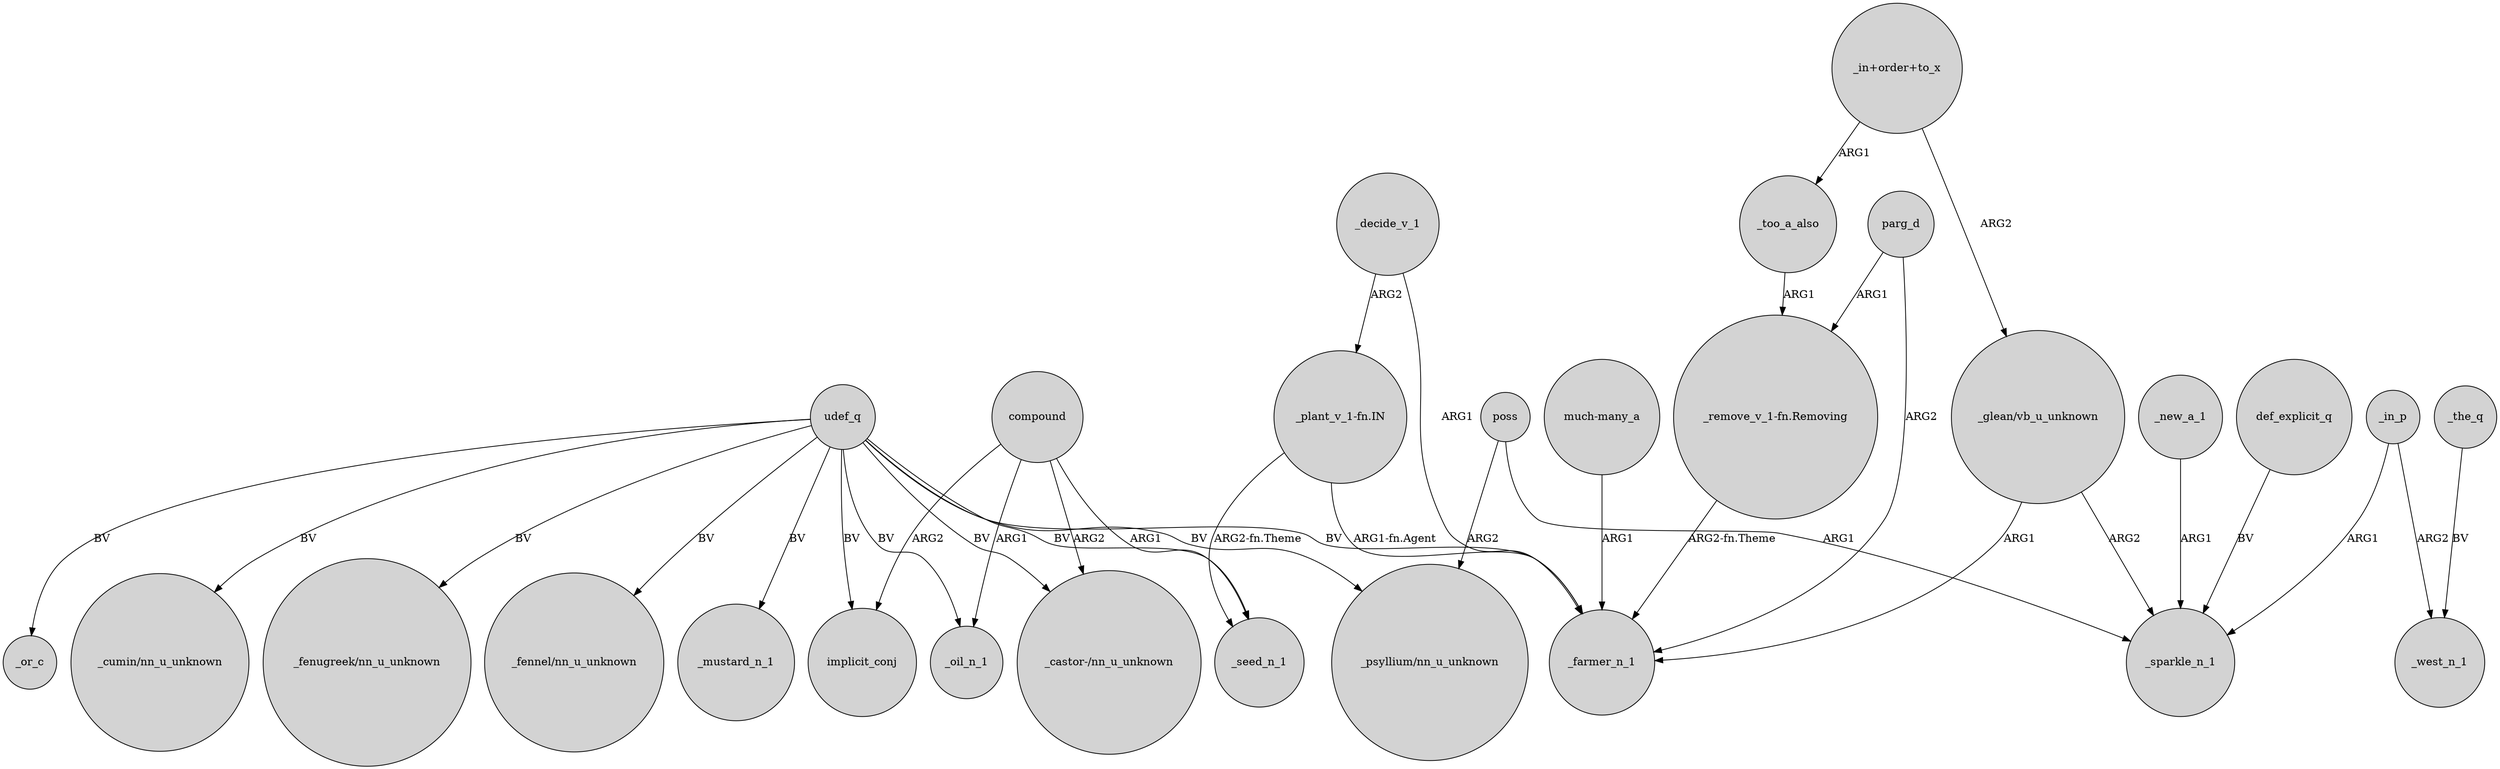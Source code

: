 digraph {
	node [shape=circle style=filled]
	udef_q -> "_psyllium/nn_u_unknown" [label=BV]
	"_remove_v_1-fn.Removing" -> _farmer_n_1 [label="ARG2-fn.Theme"]
	_new_a_1 -> _sparkle_n_1 [label=ARG1]
	compound -> implicit_conj [label=ARG2]
	"_in+order+to_x" -> "_glean/vb_u_unknown" [label=ARG2]
	compound -> _oil_n_1 [label=ARG1]
	"_glean/vb_u_unknown" -> _sparkle_n_1 [label=ARG2]
	udef_q -> _seed_n_1 [label=BV]
	_in_p -> _west_n_1 [label=ARG2]
	"_plant_v_1-fn.IN" -> _farmer_n_1 [label="ARG1-fn.Agent"]
	poss -> "_psyllium/nn_u_unknown" [label=ARG2]
	compound -> "_castor-/nn_u_unknown" [label=ARG2]
	udef_q -> _or_c [label=BV]
	udef_q -> implicit_conj [label=BV]
	udef_q -> "_cumin/nn_u_unknown" [label=BV]
	parg_d -> "_remove_v_1-fn.Removing" [label=ARG1]
	_decide_v_1 -> "_plant_v_1-fn.IN" [label=ARG2]
	"much-many_a" -> _farmer_n_1 [label=ARG1]
	udef_q -> "_castor-/nn_u_unknown" [label=BV]
	"_plant_v_1-fn.IN" -> _seed_n_1 [label="ARG2-fn.Theme"]
	"_glean/vb_u_unknown" -> _farmer_n_1 [label=ARG1]
	_too_a_also -> "_remove_v_1-fn.Removing" [label=ARG1]
	udef_q -> "_fenugreek/nn_u_unknown" [label=BV]
	udef_q -> "_fennel/nn_u_unknown" [label=BV]
	poss -> _sparkle_n_1 [label=ARG1]
	"_in+order+to_x" -> _too_a_also [label=ARG1]
	udef_q -> _oil_n_1 [label=BV]
	_in_p -> _sparkle_n_1 [label=ARG1]
	udef_q -> _farmer_n_1 [label=BV]
	compound -> _seed_n_1 [label=ARG1]
	_the_q -> _west_n_1 [label=BV]
	udef_q -> _mustard_n_1 [label=BV]
	_decide_v_1 -> _farmer_n_1 [label=ARG1]
	parg_d -> _farmer_n_1 [label=ARG2]
	def_explicit_q -> _sparkle_n_1 [label=BV]
}
